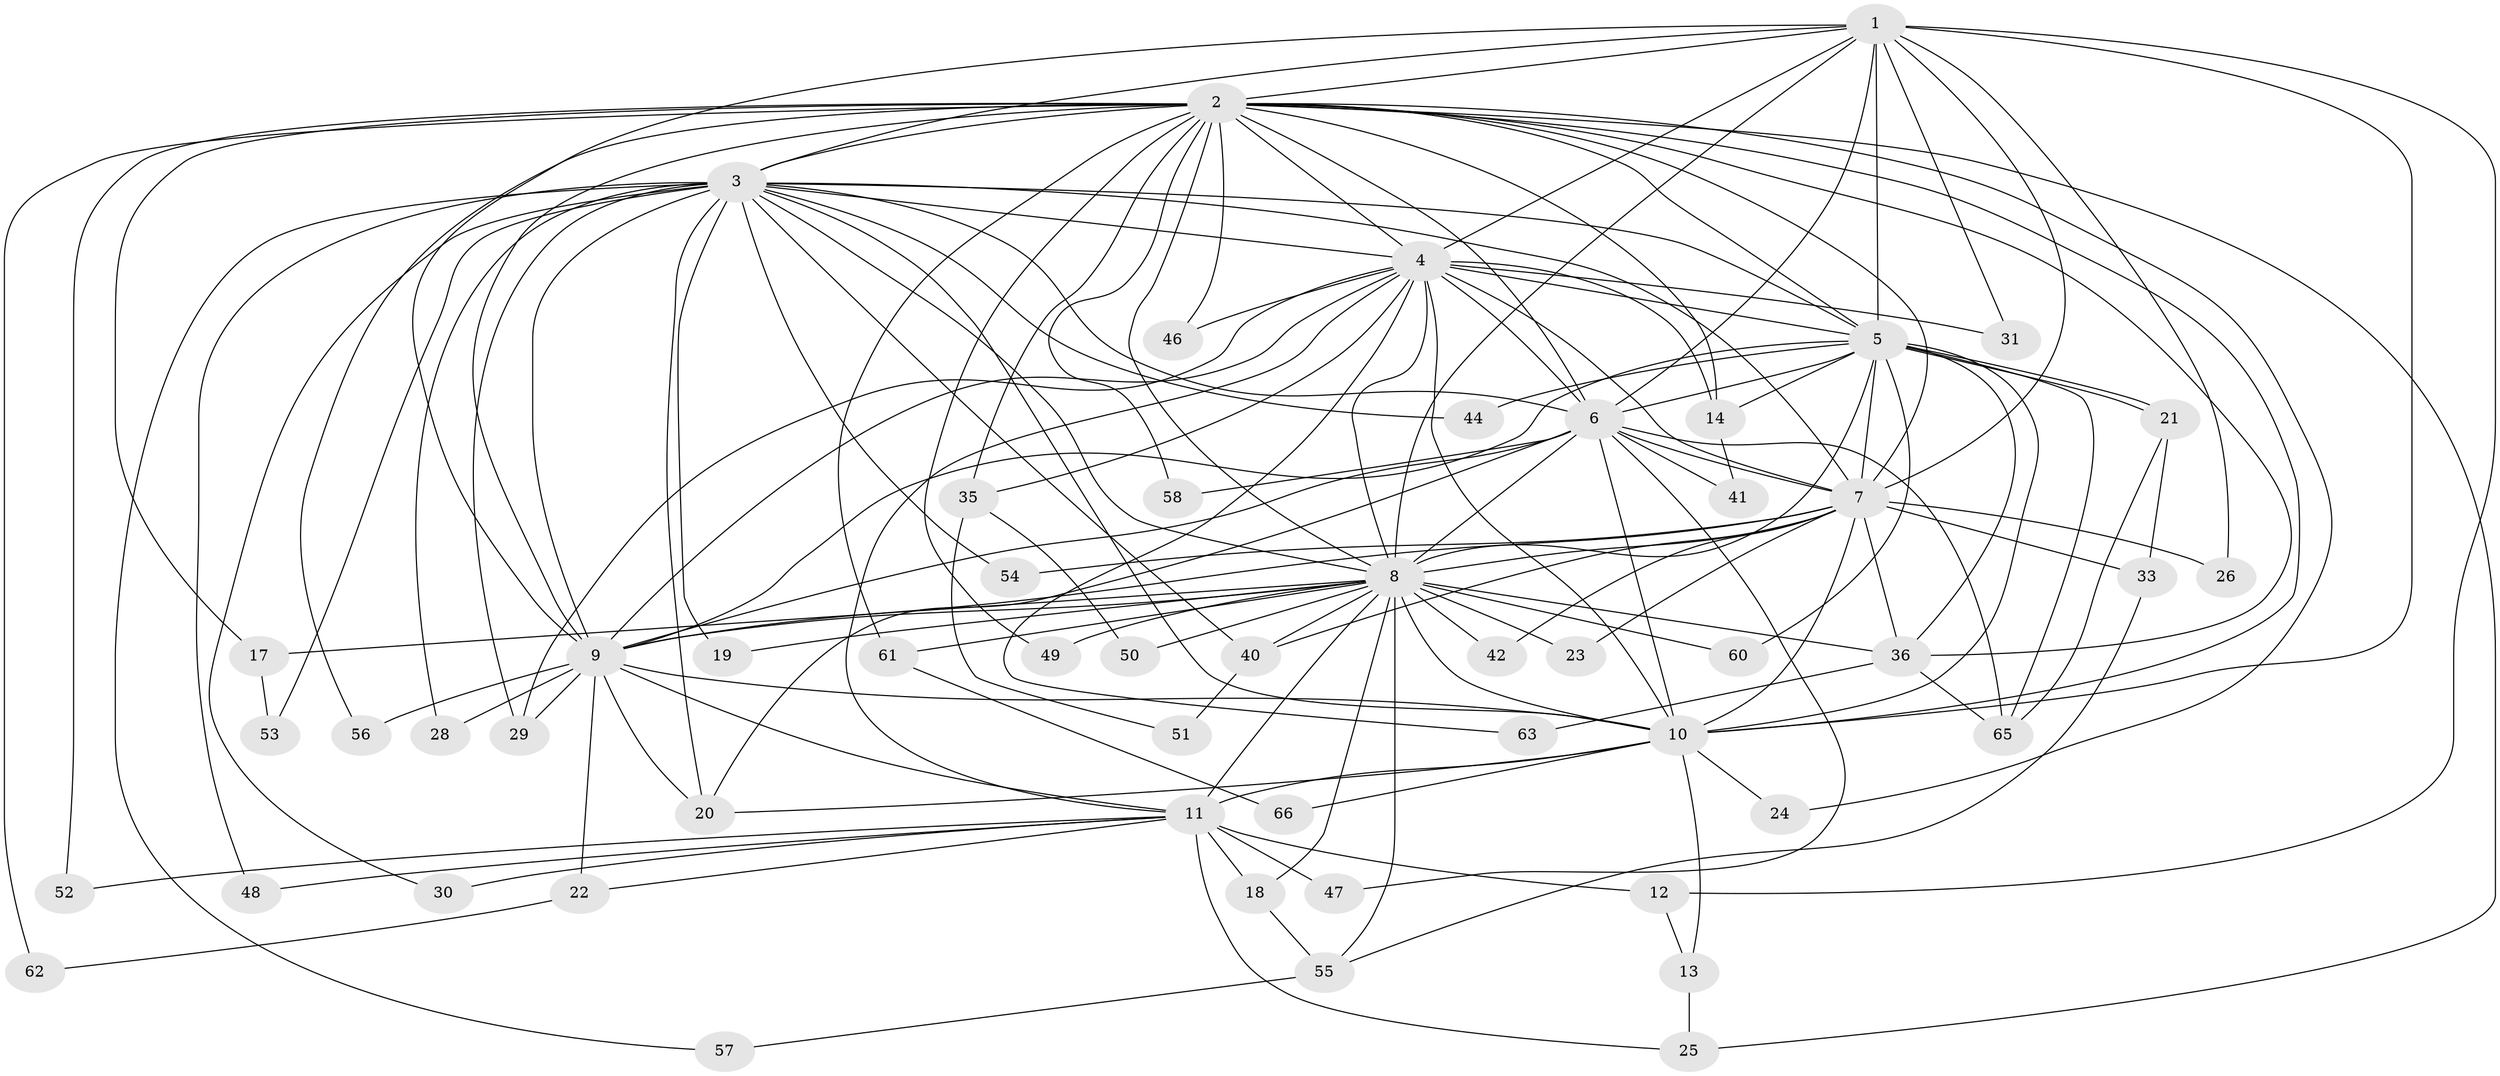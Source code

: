 // Generated by graph-tools (version 1.1) at 2025/23/03/03/25 07:23:46]
// undirected, 54 vertices, 146 edges
graph export_dot {
graph [start="1"]
  node [color=gray90,style=filled];
  1 [super="+16"];
  2 [super="+43"];
  3 [super="+74"];
  4 [super="+73"];
  5 [super="+34"];
  6 [super="+27"];
  7 [super="+39"];
  8 [super="+72"];
  9 [super="+70"];
  10 [super="+71"];
  11 [super="+15"];
  12;
  13 [super="+32"];
  14 [super="+69"];
  17;
  18 [super="+38"];
  19;
  20 [super="+37"];
  21 [super="+75"];
  22;
  23;
  24;
  25;
  26;
  28;
  29;
  30;
  31;
  33;
  35;
  36 [super="+59"];
  40 [super="+45"];
  41;
  42 [super="+64"];
  44;
  46;
  47;
  48;
  49;
  50;
  51;
  52;
  53;
  54;
  55 [super="+68"];
  56;
  57;
  58;
  60;
  61;
  62;
  63;
  65 [super="+67"];
  66;
  1 -- 2;
  1 -- 3 [weight=2];
  1 -- 4;
  1 -- 5 [weight=2];
  1 -- 6;
  1 -- 7;
  1 -- 8;
  1 -- 9;
  1 -- 10;
  1 -- 12;
  1 -- 31;
  1 -- 26;
  2 -- 3;
  2 -- 4;
  2 -- 5;
  2 -- 6;
  2 -- 7;
  2 -- 8;
  2 -- 9 [weight=2];
  2 -- 10 [weight=2];
  2 -- 17;
  2 -- 24;
  2 -- 25;
  2 -- 35;
  2 -- 36;
  2 -- 46;
  2 -- 49;
  2 -- 52;
  2 -- 56;
  2 -- 58;
  2 -- 61;
  2 -- 62;
  2 -- 14;
  3 -- 4;
  3 -- 5;
  3 -- 6;
  3 -- 7;
  3 -- 8 [weight=2];
  3 -- 9;
  3 -- 10;
  3 -- 19;
  3 -- 28;
  3 -- 29;
  3 -- 30;
  3 -- 40;
  3 -- 44;
  3 -- 48;
  3 -- 53;
  3 -- 54;
  3 -- 57;
  3 -- 20;
  4 -- 5;
  4 -- 6;
  4 -- 7;
  4 -- 8;
  4 -- 9;
  4 -- 10;
  4 -- 14;
  4 -- 29;
  4 -- 31;
  4 -- 35;
  4 -- 46;
  4 -- 63;
  4 -- 11;
  5 -- 6;
  5 -- 7;
  5 -- 8;
  5 -- 9;
  5 -- 10;
  5 -- 14;
  5 -- 21;
  5 -- 21;
  5 -- 36;
  5 -- 44;
  5 -- 60;
  5 -- 65;
  6 -- 7;
  6 -- 8 [weight=2];
  6 -- 9;
  6 -- 10;
  6 -- 41;
  6 -- 58;
  6 -- 65;
  6 -- 20;
  6 -- 47;
  7 -- 8;
  7 -- 9;
  7 -- 10;
  7 -- 23;
  7 -- 26;
  7 -- 33;
  7 -- 42;
  7 -- 54;
  7 -- 36;
  7 -- 40;
  8 -- 9;
  8 -- 10;
  8 -- 17;
  8 -- 18;
  8 -- 19;
  8 -- 23;
  8 -- 40;
  8 -- 42 [weight=2];
  8 -- 49;
  8 -- 50;
  8 -- 55;
  8 -- 60;
  8 -- 61;
  8 -- 36;
  8 -- 11;
  9 -- 10;
  9 -- 11;
  9 -- 20;
  9 -- 22;
  9 -- 28;
  9 -- 56;
  9 -- 29;
  10 -- 11;
  10 -- 13;
  10 -- 20;
  10 -- 24;
  10 -- 66;
  11 -- 12;
  11 -- 18 [weight=2];
  11 -- 22;
  11 -- 30;
  11 -- 47;
  11 -- 52;
  11 -- 48;
  11 -- 25;
  12 -- 13;
  13 -- 25;
  14 -- 41;
  17 -- 53;
  18 -- 55;
  21 -- 33;
  21 -- 65;
  22 -- 62;
  33 -- 55;
  35 -- 50;
  35 -- 51;
  36 -- 63;
  36 -- 65;
  40 -- 51;
  55 -- 57;
  61 -- 66;
}
